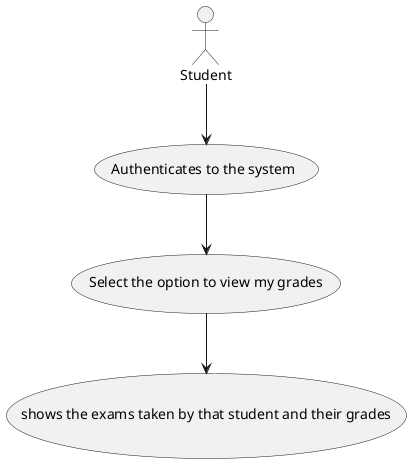 @startuml
'https://plantuml.com/use-case-diagram




actor Student
    Student -down-> (Authenticates to the system)
    (Authenticates to the system) --> (Select the option to view my grades)
    (Select the option to view my grades) --> (shows the exams taken by that student and their grades)


@enduml
